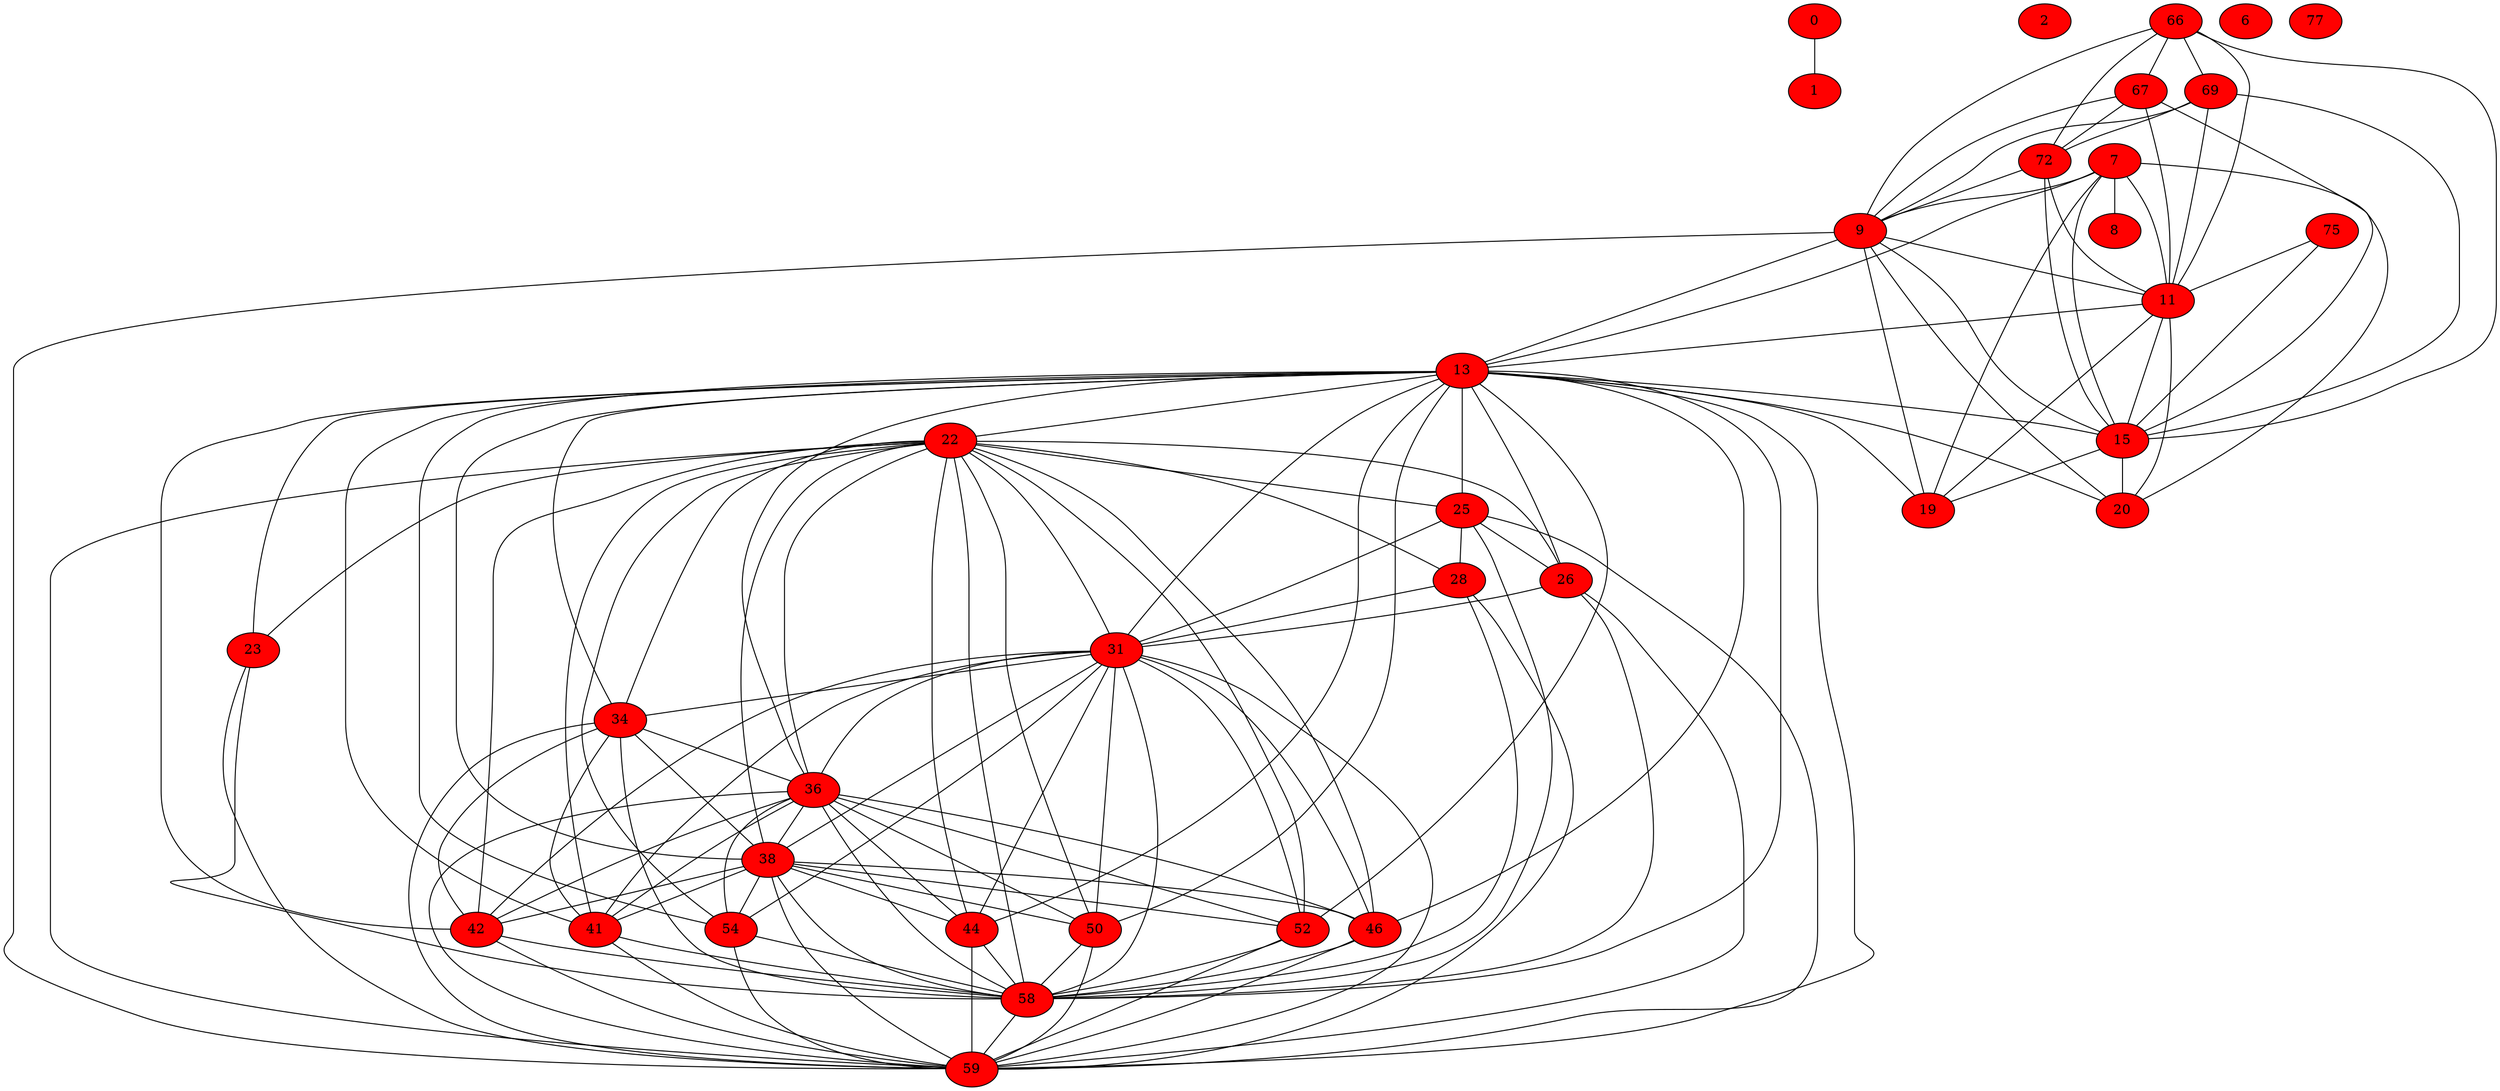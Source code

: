 strict graph {
0[label="0" style=filled fillcolor="red"];
0 -- 1
1[label="1" style=filled fillcolor="red"];
1 -- 0
2[label="2" style=filled fillcolor="red"];
66[label="66" style=filled fillcolor="red"];
66 -- 67
66 -- 69
66 -- 72
66 -- 9
66 -- 11
66 -- 15
67[label="67" style=filled fillcolor="red"];
67 -- 66
67 -- 72
67 -- 9
67 -- 11
67 -- 15
69[label="69" style=filled fillcolor="red"];
69 -- 66
69 -- 72
69 -- 9
69 -- 11
69 -- 15
6[label="6" style=filled fillcolor="red"];
7[label="7" style=filled fillcolor="red"];
7 -- 19
7 -- 20
7 -- 8
7 -- 9
7 -- 11
7 -- 13
7 -- 15
72[label="72" style=filled fillcolor="red"];
72 -- 66
72 -- 67
72 -- 69
72 -- 9
72 -- 11
72 -- 15
8[label="8" style=filled fillcolor="red"];
8 -- 7
9[label="9" style=filled fillcolor="red"];
9 -- 66
9 -- 67
9 -- 19
9 -- 20
9 -- 69
9 -- 7
9 -- 72
9 -- 59
9 -- 11
9 -- 13
9 -- 15
75[label="75" style=filled fillcolor="red"];
75 -- 11
75 -- 15
11[label="11" style=filled fillcolor="red"];
11 -- 66
11 -- 67
11 -- 19
11 -- 20
11 -- 69
11 -- 7
11 -- 72
11 -- 9
11 -- 75
11 -- 13
11 -- 15
77[label="77" style=filled fillcolor="red"];
13[label="13" style=filled fillcolor="red"];
13 -- 34
13 -- 36
13 -- 38
13 -- 7
13 -- 41
13 -- 9
13 -- 42
13 -- 11
13 -- 44
13 -- 46
13 -- 15
13 -- 50
13 -- 19
13 -- 52
13 -- 20
13 -- 22
13 -- 54
13 -- 23
13 -- 25
13 -- 26
13 -- 58
13 -- 59
13 -- 31
15[label="15" style=filled fillcolor="red"];
15 -- 66
15 -- 67
15 -- 19
15 -- 20
15 -- 69
15 -- 7
15 -- 72
15 -- 9
15 -- 75
15 -- 11
15 -- 13
19[label="19" style=filled fillcolor="red"];
19 -- 7
19 -- 9
19 -- 11
19 -- 13
19 -- 15
20[label="20" style=filled fillcolor="red"];
20 -- 7
20 -- 9
20 -- 11
20 -- 13
20 -- 15
22[label="22" style=filled fillcolor="red"];
22 -- 34
22 -- 36
22 -- 38
22 -- 41
22 -- 42
22 -- 44
22 -- 13
22 -- 46
22 -- 50
22 -- 52
22 -- 54
22 -- 23
22 -- 25
22 -- 58
22 -- 26
22 -- 59
22 -- 28
22 -- 31
23[label="23" style=filled fillcolor="red"];
23 -- 22
23 -- 58
23 -- 59
23 -- 13
25[label="25" style=filled fillcolor="red"];
25 -- 22
25 -- 58
25 -- 26
25 -- 59
25 -- 28
25 -- 13
25 -- 31
26[label="26" style=filled fillcolor="red"];
26 -- 22
26 -- 25
26 -- 58
26 -- 59
26 -- 13
26 -- 31
28[label="28" style=filled fillcolor="red"];
28 -- 22
28 -- 25
28 -- 58
28 -- 59
28 -- 31
31[label="31" style=filled fillcolor="red"];
31 -- 34
31 -- 36
31 -- 38
31 -- 41
31 -- 42
31 -- 44
31 -- 13
31 -- 46
31 -- 50
31 -- 52
31 -- 54
31 -- 22
31 -- 25
31 -- 26
31 -- 58
31 -- 59
31 -- 28
34[label="34" style=filled fillcolor="red"];
34 -- 36
34 -- 38
34 -- 22
34 -- 41
34 -- 42
34 -- 58
34 -- 59
34 -- 13
34 -- 31
36[label="36" style=filled fillcolor="red"];
36 -- 34
36 -- 38
36 -- 41
36 -- 42
36 -- 44
36 -- 13
36 -- 46
36 -- 50
36 -- 52
36 -- 54
36 -- 22
36 -- 58
36 -- 59
36 -- 31
38[label="38" style=filled fillcolor="red"];
38 -- 34
38 -- 36
38 -- 41
38 -- 42
38 -- 44
38 -- 13
38 -- 46
38 -- 50
38 -- 52
38 -- 54
38 -- 22
38 -- 58
38 -- 59
38 -- 31
41[label="41" style=filled fillcolor="red"];
41 -- 34
41 -- 36
41 -- 22
41 -- 38
41 -- 58
41 -- 59
41 -- 13
41 -- 31
42[label="42" style=filled fillcolor="red"];
42 -- 34
42 -- 36
42 -- 22
42 -- 38
42 -- 58
42 -- 59
42 -- 13
42 -- 31
44[label="44" style=filled fillcolor="red"];
44 -- 36
44 -- 22
44 -- 38
44 -- 58
44 -- 59
44 -- 13
44 -- 31
46[label="46" style=filled fillcolor="red"];
46 -- 36
46 -- 22
46 -- 38
46 -- 58
46 -- 59
46 -- 13
46 -- 31
50[label="50" style=filled fillcolor="red"];
50 -- 36
50 -- 22
50 -- 38
50 -- 58
50 -- 59
50 -- 13
50 -- 31
52[label="52" style=filled fillcolor="red"];
52 -- 36
52 -- 22
52 -- 38
52 -- 58
52 -- 59
52 -- 13
52 -- 31
54[label="54" style=filled fillcolor="red"];
54 -- 36
54 -- 22
54 -- 38
54 -- 58
54 -- 59
54 -- 13
54 -- 31
58[label="58" style=filled fillcolor="red"];
58 -- 34
58 -- 36
58 -- 38
58 -- 41
58 -- 42
58 -- 44
58 -- 13
58 -- 46
58 -- 50
58 -- 52
58 -- 22
58 -- 54
58 -- 23
58 -- 25
58 -- 26
58 -- 59
58 -- 28
58 -- 31
59[label="59" style=filled fillcolor="red"];
59 -- 34
59 -- 36
59 -- 38
59 -- 41
59 -- 9
59 -- 42
59 -- 44
59 -- 13
59 -- 46
59 -- 50
59 -- 52
59 -- 54
59 -- 22
59 -- 23
59 -- 25
59 -- 26
59 -- 58
59 -- 28
59 -- 31
}
